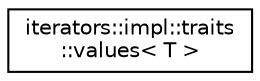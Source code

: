 digraph "Graphical Class Hierarchy"
{
 // INTERACTIVE_SVG=YES
 // LATEX_PDF_SIZE
  edge [fontname="Helvetica",fontsize="10",labelfontname="Helvetica",labelfontsize="10"];
  node [fontname="Helvetica",fontsize="10",shape=record];
  rankdir="LR";
  Node0 [label="iterators::impl::traits\l::values\< T \>",height=0.2,width=0.4,color="black", fillcolor="white", style="filled",URL="$structiterators_1_1impl_1_1traits_1_1values.html",tooltip=" "];
}
